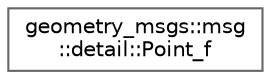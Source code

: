 digraph "类继承关系图"
{
 // INTERACTIVE_SVG=YES
 // LATEX_PDF_SIZE
  bgcolor="transparent";
  edge [fontname=Helvetica,fontsize=10,labelfontname=Helvetica,labelfontsize=10];
  node [fontname=Helvetica,fontsize=10,shape=box,height=0.2,width=0.4];
  rankdir="LR";
  Node0 [id="Node000000",label="geometry_msgs::msg\l::detail::Point_f",height=0.2,width=0.4,color="grey40", fillcolor="white", style="filled",URL="$dd/d99/structgeometry__msgs_1_1msg_1_1detail_1_1Point__f.html",tooltip=" "];
}

